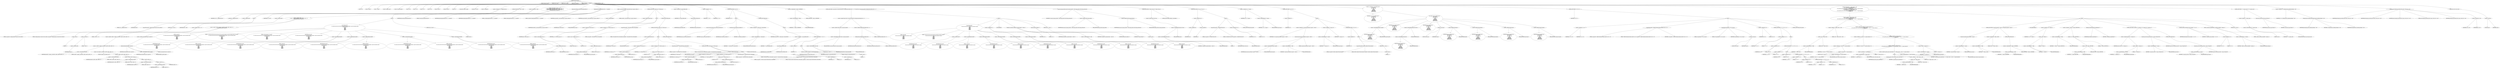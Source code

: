 digraph hostapd_notif_assoc {  
"1000116" [label = "(METHOD,hostapd_notif_assoc)" ]
"1000117" [label = "(PARAM,hostapd_data *hapd)" ]
"1000118" [label = "(PARAM,const u8 *addr)" ]
"1000119" [label = "(PARAM,const u8 *req_ies)" ]
"1000120" [label = "(PARAM,size_t req_ies_len)" ]
"1000121" [label = "(PARAM,int reassoc)" ]
"1000122" [label = "(BLOCK,,)" ]
"1000123" [label = "(LOCAL,v5: u8)" ]
"1000124" [label = "(LOCAL,v6: sta_info *)" ]
"1000125" [label = "(LOCAL,v7: sta_info *)" ]
"1000126" [label = "(LOCAL,v8: unsigned __int16)" ]
"1000127" [label = "(LOCAL,v9: wpa_state_machine *)" ]
"1000128" [label = "(LOCAL,v10: int)" ]
"1000129" [label = "(LOCAL,v11: int)" ]
"1000130" [label = "(LOCAL,v12: u8 *)" ]
"1000131" [label = "(LOCAL,v13: int)" ]
"1000132" [label = "(LOCAL,ie: const u8 *)" ]
"1000133" [label = "(LOCAL,iea: const u8 *)" ]
"1000134" [label = "(LOCAL,p: u8 *)" ]
"1000135" [label = "(LOCAL,elems: ieee802_11_elems)" ]
"1000136" [label = "(LOCAL,buf: u8 [ 1064 ])" ]
"1000137" [label = "(LOCAL,v20: unsigned int)" ]
"1000138" [label = "(<operator>.assignment,v20 = __readgsdword(0x14u))" ]
"1000139" [label = "(IDENTIFIER,v20,v20 = __readgsdword(0x14u))" ]
"1000140" [label = "(__readgsdword,__readgsdword(0x14u))" ]
"1000141" [label = "(LITERAL,0x14u,__readgsdword(0x14u))" ]
"1000142" [label = "(CONTROL_STRUCTURE,if ( !addr ),if ( !addr ))" ]
"1000143" [label = "(<operator>.logicalNot,!addr)" ]
"1000144" [label = "(IDENTIFIER,addr,!addr)" ]
"1000145" [label = "(BLOCK,,)" ]
"1000146" [label = "(wpa_printf,wpa_printf(2, \"hostapd_notif_assoc: Skip event with no address\"))" ]
"1000147" [label = "(LITERAL,2,wpa_printf(2, \"hostapd_notif_assoc: Skip event with no address\"))" ]
"1000148" [label = "(LITERAL,\"hostapd_notif_assoc: Skip event with no address\",wpa_printf(2, \"hostapd_notif_assoc: Skip event with no address\"))" ]
"1000149" [label = "(RETURN,return -1;,return -1;)" ]
"1000150" [label = "(<operator>.minus,-1)" ]
"1000151" [label = "(LITERAL,1,-1)" ]
"1000152" [label = "(<operator>.assignment,v5 = *addr)" ]
"1000153" [label = "(IDENTIFIER,v5,v5 = *addr)" ]
"1000154" [label = "(<operator>.indirection,*addr)" ]
"1000155" [label = "(IDENTIFIER,addr,v5 = *addr)" ]
"1000156" [label = "(CONTROL_STRUCTURE,if ( (*addr & 1) != 0\n    || !(addr[5] | (unsigned __int8)(addr[4] | addr[3] | addr[2] | addr[1] | v5))\n    || !memcmp(addr, hapd->own_addr, 6u) ),if ( (*addr & 1) != 0\n    || !(addr[5] | (unsigned __int8)(addr[4] | addr[3] | addr[2] | addr[1] | v5))\n    || !memcmp(addr, hapd->own_addr, 6u) ))" ]
"1000157" [label = "(<operator>.logicalOr,(*addr & 1) != 0\n    || !(addr[5] | (unsigned __int8)(addr[4] | addr[3] | addr[2] | addr[1] | v5))\n    || !memcmp(addr, hapd->own_addr, 6u))" ]
"1000158" [label = "(<operator>.notEquals,(*addr & 1) != 0)" ]
"1000159" [label = "(<operator>.and,*addr & 1)" ]
"1000160" [label = "(<operator>.indirection,*addr)" ]
"1000161" [label = "(IDENTIFIER,addr,*addr & 1)" ]
"1000162" [label = "(LITERAL,1,*addr & 1)" ]
"1000163" [label = "(LITERAL,0,(*addr & 1) != 0)" ]
"1000164" [label = "(<operator>.logicalOr,!(addr[5] | (unsigned __int8)(addr[4] | addr[3] | addr[2] | addr[1] | v5))\n    || !memcmp(addr, hapd->own_addr, 6u))" ]
"1000165" [label = "(<operator>.logicalNot,!(addr[5] | (unsigned __int8)(addr[4] | addr[3] | addr[2] | addr[1] | v5)))" ]
"1000166" [label = "(<operator>.or,addr[5] | (unsigned __int8)(addr[4] | addr[3] | addr[2] | addr[1] | v5))" ]
"1000167" [label = "(<operator>.indirectIndexAccess,addr[5])" ]
"1000168" [label = "(IDENTIFIER,addr,addr[5] | (unsigned __int8)(addr[4] | addr[3] | addr[2] | addr[1] | v5))" ]
"1000169" [label = "(LITERAL,5,addr[5] | (unsigned __int8)(addr[4] | addr[3] | addr[2] | addr[1] | v5))" ]
"1000170" [label = "(<operator>.cast,(unsigned __int8)(addr[4] | addr[3] | addr[2] | addr[1] | v5))" ]
"1000171" [label = "(UNKNOWN,unsigned __int8,unsigned __int8)" ]
"1000172" [label = "(<operator>.or,addr[4] | addr[3] | addr[2] | addr[1] | v5)" ]
"1000173" [label = "(<operator>.indirectIndexAccess,addr[4])" ]
"1000174" [label = "(IDENTIFIER,addr,addr[4] | addr[3] | addr[2] | addr[1] | v5)" ]
"1000175" [label = "(LITERAL,4,addr[4] | addr[3] | addr[2] | addr[1] | v5)" ]
"1000176" [label = "(<operator>.or,addr[3] | addr[2] | addr[1] | v5)" ]
"1000177" [label = "(<operator>.indirectIndexAccess,addr[3])" ]
"1000178" [label = "(IDENTIFIER,addr,addr[3] | addr[2] | addr[1] | v5)" ]
"1000179" [label = "(LITERAL,3,addr[3] | addr[2] | addr[1] | v5)" ]
"1000180" [label = "(<operator>.or,addr[2] | addr[1] | v5)" ]
"1000181" [label = "(<operator>.indirectIndexAccess,addr[2])" ]
"1000182" [label = "(IDENTIFIER,addr,addr[2] | addr[1] | v5)" ]
"1000183" [label = "(LITERAL,2,addr[2] | addr[1] | v5)" ]
"1000184" [label = "(<operator>.or,addr[1] | v5)" ]
"1000185" [label = "(<operator>.indirectIndexAccess,addr[1])" ]
"1000186" [label = "(IDENTIFIER,addr,addr[1] | v5)" ]
"1000187" [label = "(LITERAL,1,addr[1] | v5)" ]
"1000188" [label = "(IDENTIFIER,v5,addr[1] | v5)" ]
"1000189" [label = "(<operator>.logicalNot,!memcmp(addr, hapd->own_addr, 6u))" ]
"1000190" [label = "(memcmp,memcmp(addr, hapd->own_addr, 6u))" ]
"1000191" [label = "(IDENTIFIER,addr,memcmp(addr, hapd->own_addr, 6u))" ]
"1000192" [label = "(<operator>.indirectFieldAccess,hapd->own_addr)" ]
"1000193" [label = "(IDENTIFIER,hapd,memcmp(addr, hapd->own_addr, 6u))" ]
"1000194" [label = "(FIELD_IDENTIFIER,own_addr,own_addr)" ]
"1000195" [label = "(LITERAL,6u,memcmp(addr, hapd->own_addr, 6u))" ]
"1000196" [label = "(BLOCK,,)" ]
"1000197" [label = "(wpa_printf,wpa_printf(\n      2,\n      \"%s: Invalid SA=%02x:%02x:%02x:%02x:%02x:%02x in received indication - ignore this indication silently\",\n      \"hostapd_notif_assoc\",\n      v5,\n      addr[1],\n      addr[2],\n      addr[3],\n      addr[4],\n      addr[5]))" ]
"1000198" [label = "(LITERAL,2,wpa_printf(\n      2,\n      \"%s: Invalid SA=%02x:%02x:%02x:%02x:%02x:%02x in received indication - ignore this indication silently\",\n      \"hostapd_notif_assoc\",\n      v5,\n      addr[1],\n      addr[2],\n      addr[3],\n      addr[4],\n      addr[5]))" ]
"1000199" [label = "(LITERAL,\"%s: Invalid SA=%02x:%02x:%02x:%02x:%02x:%02x in received indication - ignore this indication silently\",wpa_printf(\n      2,\n      \"%s: Invalid SA=%02x:%02x:%02x:%02x:%02x:%02x in received indication - ignore this indication silently\",\n      \"hostapd_notif_assoc\",\n      v5,\n      addr[1],\n      addr[2],\n      addr[3],\n      addr[4],\n      addr[5]))" ]
"1000200" [label = "(LITERAL,\"hostapd_notif_assoc\",wpa_printf(\n      2,\n      \"%s: Invalid SA=%02x:%02x:%02x:%02x:%02x:%02x in received indication - ignore this indication silently\",\n      \"hostapd_notif_assoc\",\n      v5,\n      addr[1],\n      addr[2],\n      addr[3],\n      addr[4],\n      addr[5]))" ]
"1000201" [label = "(IDENTIFIER,v5,wpa_printf(\n      2,\n      \"%s: Invalid SA=%02x:%02x:%02x:%02x:%02x:%02x in received indication - ignore this indication silently\",\n      \"hostapd_notif_assoc\",\n      v5,\n      addr[1],\n      addr[2],\n      addr[3],\n      addr[4],\n      addr[5]))" ]
"1000202" [label = "(<operator>.indirectIndexAccess,addr[1])" ]
"1000203" [label = "(IDENTIFIER,addr,wpa_printf(\n      2,\n      \"%s: Invalid SA=%02x:%02x:%02x:%02x:%02x:%02x in received indication - ignore this indication silently\",\n      \"hostapd_notif_assoc\",\n      v5,\n      addr[1],\n      addr[2],\n      addr[3],\n      addr[4],\n      addr[5]))" ]
"1000204" [label = "(LITERAL,1,wpa_printf(\n      2,\n      \"%s: Invalid SA=%02x:%02x:%02x:%02x:%02x:%02x in received indication - ignore this indication silently\",\n      \"hostapd_notif_assoc\",\n      v5,\n      addr[1],\n      addr[2],\n      addr[3],\n      addr[4],\n      addr[5]))" ]
"1000205" [label = "(<operator>.indirectIndexAccess,addr[2])" ]
"1000206" [label = "(IDENTIFIER,addr,wpa_printf(\n      2,\n      \"%s: Invalid SA=%02x:%02x:%02x:%02x:%02x:%02x in received indication - ignore this indication silently\",\n      \"hostapd_notif_assoc\",\n      v5,\n      addr[1],\n      addr[2],\n      addr[3],\n      addr[4],\n      addr[5]))" ]
"1000207" [label = "(LITERAL,2,wpa_printf(\n      2,\n      \"%s: Invalid SA=%02x:%02x:%02x:%02x:%02x:%02x in received indication - ignore this indication silently\",\n      \"hostapd_notif_assoc\",\n      v5,\n      addr[1],\n      addr[2],\n      addr[3],\n      addr[4],\n      addr[5]))" ]
"1000208" [label = "(<operator>.indirectIndexAccess,addr[3])" ]
"1000209" [label = "(IDENTIFIER,addr,wpa_printf(\n      2,\n      \"%s: Invalid SA=%02x:%02x:%02x:%02x:%02x:%02x in received indication - ignore this indication silently\",\n      \"hostapd_notif_assoc\",\n      v5,\n      addr[1],\n      addr[2],\n      addr[3],\n      addr[4],\n      addr[5]))" ]
"1000210" [label = "(LITERAL,3,wpa_printf(\n      2,\n      \"%s: Invalid SA=%02x:%02x:%02x:%02x:%02x:%02x in received indication - ignore this indication silently\",\n      \"hostapd_notif_assoc\",\n      v5,\n      addr[1],\n      addr[2],\n      addr[3],\n      addr[4],\n      addr[5]))" ]
"1000211" [label = "(<operator>.indirectIndexAccess,addr[4])" ]
"1000212" [label = "(IDENTIFIER,addr,wpa_printf(\n      2,\n      \"%s: Invalid SA=%02x:%02x:%02x:%02x:%02x:%02x in received indication - ignore this indication silently\",\n      \"hostapd_notif_assoc\",\n      v5,\n      addr[1],\n      addr[2],\n      addr[3],\n      addr[4],\n      addr[5]))" ]
"1000213" [label = "(LITERAL,4,wpa_printf(\n      2,\n      \"%s: Invalid SA=%02x:%02x:%02x:%02x:%02x:%02x in received indication - ignore this indication silently\",\n      \"hostapd_notif_assoc\",\n      v5,\n      addr[1],\n      addr[2],\n      addr[3],\n      addr[4],\n      addr[5]))" ]
"1000214" [label = "(<operator>.indirectIndexAccess,addr[5])" ]
"1000215" [label = "(IDENTIFIER,addr,wpa_printf(\n      2,\n      \"%s: Invalid SA=%02x:%02x:%02x:%02x:%02x:%02x in received indication - ignore this indication silently\",\n      \"hostapd_notif_assoc\",\n      v5,\n      addr[1],\n      addr[2],\n      addr[3],\n      addr[4],\n      addr[5]))" ]
"1000216" [label = "(LITERAL,5,wpa_printf(\n      2,\n      \"%s: Invalid SA=%02x:%02x:%02x:%02x:%02x:%02x in received indication - ignore this indication silently\",\n      \"hostapd_notif_assoc\",\n      v5,\n      addr[1],\n      addr[2],\n      addr[3],\n      addr[4],\n      addr[5]))" ]
"1000217" [label = "(RETURN,return 0;,return 0;)" ]
"1000218" [label = "(LITERAL,0,return 0;)" ]
"1000219" [label = "(random_add_randomness,random_add_randomness(addr, 6u))" ]
"1000220" [label = "(IDENTIFIER,addr,random_add_randomness(addr, 6u))" ]
"1000221" [label = "(LITERAL,6u,random_add_randomness(addr, 6u))" ]
"1000222" [label = "(hostapd_logger,hostapd_logger(hapd, addr, 1u, 2, \"associated\"))" ]
"1000223" [label = "(IDENTIFIER,hapd,hostapd_logger(hapd, addr, 1u, 2, \"associated\"))" ]
"1000224" [label = "(IDENTIFIER,addr,hostapd_logger(hapd, addr, 1u, 2, \"associated\"))" ]
"1000225" [label = "(LITERAL,1u,hostapd_logger(hapd, addr, 1u, 2, \"associated\"))" ]
"1000226" [label = "(LITERAL,2,hostapd_logger(hapd, addr, 1u, 2, \"associated\"))" ]
"1000227" [label = "(LITERAL,\"associated\",hostapd_logger(hapd, addr, 1u, 2, \"associated\"))" ]
"1000228" [label = "(ieee802_11_parse_elems,ieee802_11_parse_elems(req_ies, req_ies_len, &elems, 0))" ]
"1000229" [label = "(IDENTIFIER,req_ies,ieee802_11_parse_elems(req_ies, req_ies_len, &elems, 0))" ]
"1000230" [label = "(IDENTIFIER,req_ies_len,ieee802_11_parse_elems(req_ies, req_ies_len, &elems, 0))" ]
"1000231" [label = "(<operator>.addressOf,&elems)" ]
"1000232" [label = "(IDENTIFIER,elems,ieee802_11_parse_elems(req_ies, req_ies_len, &elems, 0))" ]
"1000233" [label = "(LITERAL,0,ieee802_11_parse_elems(req_ies, req_ies_len, &elems, 0))" ]
"1000234" [label = "(CONTROL_STRUCTURE,if ( elems.wps_ie ),if ( elems.wps_ie ))" ]
"1000235" [label = "(<operator>.fieldAccess,elems.wps_ie)" ]
"1000236" [label = "(IDENTIFIER,elems,if ( elems.wps_ie ))" ]
"1000237" [label = "(FIELD_IDENTIFIER,wps_ie,wps_ie)" ]
"1000238" [label = "(BLOCK,,)" ]
"1000239" [label = "(<operator>.assignment,iea = elems.wps_ie - 2)" ]
"1000240" [label = "(IDENTIFIER,iea,iea = elems.wps_ie - 2)" ]
"1000241" [label = "(<operator>.subtraction,elems.wps_ie - 2)" ]
"1000242" [label = "(<operator>.fieldAccess,elems.wps_ie)" ]
"1000243" [label = "(IDENTIFIER,elems,elems.wps_ie - 2)" ]
"1000244" [label = "(FIELD_IDENTIFIER,wps_ie,wps_ie)" ]
"1000245" [label = "(LITERAL,2,elems.wps_ie - 2)" ]
"1000246" [label = "(<operator>.assignment,p = (u8 *)(elems.wps_ie_len + 2))" ]
"1000247" [label = "(IDENTIFIER,p,p = (u8 *)(elems.wps_ie_len + 2))" ]
"1000248" [label = "(<operator>.cast,(u8 *)(elems.wps_ie_len + 2))" ]
"1000249" [label = "(UNKNOWN,u8 *,u8 *)" ]
"1000250" [label = "(<operator>.addition,elems.wps_ie_len + 2)" ]
"1000251" [label = "(<operator>.fieldAccess,elems.wps_ie_len)" ]
"1000252" [label = "(IDENTIFIER,elems,elems.wps_ie_len + 2)" ]
"1000253" [label = "(FIELD_IDENTIFIER,wps_ie_len,wps_ie_len)" ]
"1000254" [label = "(LITERAL,2,elems.wps_ie_len + 2)" ]
"1000255" [label = "(wpa_printf,wpa_printf(2, \"STA included WPS IE in (Re)AssocReq\"))" ]
"1000256" [label = "(LITERAL,2,wpa_printf(2, \"STA included WPS IE in (Re)AssocReq\"))" ]
"1000257" [label = "(LITERAL,\"STA included WPS IE in (Re)AssocReq\",wpa_printf(2, \"STA included WPS IE in (Re)AssocReq\"))" ]
"1000258" [label = "(CONTROL_STRUCTURE,else,else)" ]
"1000259" [label = "(CONTROL_STRUCTURE,if ( elems.rsn_ie ),if ( elems.rsn_ie ))" ]
"1000260" [label = "(<operator>.fieldAccess,elems.rsn_ie)" ]
"1000261" [label = "(IDENTIFIER,elems,if ( elems.rsn_ie ))" ]
"1000262" [label = "(FIELD_IDENTIFIER,rsn_ie,rsn_ie)" ]
"1000263" [label = "(BLOCK,,)" ]
"1000264" [label = "(<operator>.assignment,iea = elems.rsn_ie - 2)" ]
"1000265" [label = "(IDENTIFIER,iea,iea = elems.rsn_ie - 2)" ]
"1000266" [label = "(<operator>.subtraction,elems.rsn_ie - 2)" ]
"1000267" [label = "(<operator>.fieldAccess,elems.rsn_ie)" ]
"1000268" [label = "(IDENTIFIER,elems,elems.rsn_ie - 2)" ]
"1000269" [label = "(FIELD_IDENTIFIER,rsn_ie,rsn_ie)" ]
"1000270" [label = "(LITERAL,2,elems.rsn_ie - 2)" ]
"1000271" [label = "(<operator>.assignment,p = (u8 *)(elems.rsn_ie_len + 2))" ]
"1000272" [label = "(IDENTIFIER,p,p = (u8 *)(elems.rsn_ie_len + 2))" ]
"1000273" [label = "(<operator>.cast,(u8 *)(elems.rsn_ie_len + 2))" ]
"1000274" [label = "(UNKNOWN,u8 *,u8 *)" ]
"1000275" [label = "(<operator>.addition,elems.rsn_ie_len + 2)" ]
"1000276" [label = "(<operator>.fieldAccess,elems.rsn_ie_len)" ]
"1000277" [label = "(IDENTIFIER,elems,elems.rsn_ie_len + 2)" ]
"1000278" [label = "(FIELD_IDENTIFIER,rsn_ie_len,rsn_ie_len)" ]
"1000279" [label = "(LITERAL,2,elems.rsn_ie_len + 2)" ]
"1000280" [label = "(wpa_printf,wpa_printf(2, \"STA included RSN IE in (Re)AssocReq\"))" ]
"1000281" [label = "(LITERAL,2,wpa_printf(2, \"STA included RSN IE in (Re)AssocReq\"))" ]
"1000282" [label = "(LITERAL,\"STA included RSN IE in (Re)AssocReq\",wpa_printf(2, \"STA included RSN IE in (Re)AssocReq\"))" ]
"1000283" [label = "(CONTROL_STRUCTURE,else,else)" ]
"1000284" [label = "(CONTROL_STRUCTURE,if ( elems.wpa_ie ),if ( elems.wpa_ie ))" ]
"1000285" [label = "(<operator>.fieldAccess,elems.wpa_ie)" ]
"1000286" [label = "(IDENTIFIER,elems,if ( elems.wpa_ie ))" ]
"1000287" [label = "(FIELD_IDENTIFIER,wpa_ie,wpa_ie)" ]
"1000288" [label = "(BLOCK,,)" ]
"1000289" [label = "(<operator>.assignment,iea = elems.wpa_ie - 2)" ]
"1000290" [label = "(IDENTIFIER,iea,iea = elems.wpa_ie - 2)" ]
"1000291" [label = "(<operator>.subtraction,elems.wpa_ie - 2)" ]
"1000292" [label = "(<operator>.fieldAccess,elems.wpa_ie)" ]
"1000293" [label = "(IDENTIFIER,elems,elems.wpa_ie - 2)" ]
"1000294" [label = "(FIELD_IDENTIFIER,wpa_ie,wpa_ie)" ]
"1000295" [label = "(LITERAL,2,elems.wpa_ie - 2)" ]
"1000296" [label = "(<operator>.assignment,p = (u8 *)(elems.wpa_ie_len + 2))" ]
"1000297" [label = "(IDENTIFIER,p,p = (u8 *)(elems.wpa_ie_len + 2))" ]
"1000298" [label = "(<operator>.cast,(u8 *)(elems.wpa_ie_len + 2))" ]
"1000299" [label = "(UNKNOWN,u8 *,u8 *)" ]
"1000300" [label = "(<operator>.addition,elems.wpa_ie_len + 2)" ]
"1000301" [label = "(<operator>.fieldAccess,elems.wpa_ie_len)" ]
"1000302" [label = "(IDENTIFIER,elems,elems.wpa_ie_len + 2)" ]
"1000303" [label = "(FIELD_IDENTIFIER,wpa_ie_len,wpa_ie_len)" ]
"1000304" [label = "(LITERAL,2,elems.wpa_ie_len + 2)" ]
"1000305" [label = "(wpa_printf,wpa_printf(2, \"STA included WPA IE in (Re)AssocReq\"))" ]
"1000306" [label = "(LITERAL,2,wpa_printf(2, \"STA included WPA IE in (Re)AssocReq\"))" ]
"1000307" [label = "(LITERAL,\"STA included WPA IE in (Re)AssocReq\",wpa_printf(2, \"STA included WPA IE in (Re)AssocReq\"))" ]
"1000308" [label = "(CONTROL_STRUCTURE,else,else)" ]
"1000309" [label = "(BLOCK,,)" ]
"1000310" [label = "(wpa_printf,wpa_printf(2, \"STA did not include WPS/RSN/WPA IE in (Re)AssocReq\"))" ]
"1000311" [label = "(LITERAL,2,wpa_printf(2, \"STA did not include WPS/RSN/WPA IE in (Re)AssocReq\"))" ]
"1000312" [label = "(LITERAL,\"STA did not include WPS/RSN/WPA IE in (Re)AssocReq\",wpa_printf(2, \"STA did not include WPS/RSN/WPA IE in (Re)AssocReq\"))" ]
"1000313" [label = "(<operator>.assignment,p = 0)" ]
"1000314" [label = "(IDENTIFIER,p,p = 0)" ]
"1000315" [label = "(LITERAL,0,p = 0)" ]
"1000316" [label = "(<operator>.assignment,iea = 0)" ]
"1000317" [label = "(IDENTIFIER,iea,iea = 0)" ]
"1000318" [label = "(LITERAL,0,iea = 0)" ]
"1000319" [label = "(<operator>.assignment,v6 = ap_get_sta(hapd, addr))" ]
"1000320" [label = "(IDENTIFIER,v6,v6 = ap_get_sta(hapd, addr))" ]
"1000321" [label = "(ap_get_sta,ap_get_sta(hapd, addr))" ]
"1000322" [label = "(IDENTIFIER,hapd,ap_get_sta(hapd, addr))" ]
"1000323" [label = "(IDENTIFIER,addr,ap_get_sta(hapd, addr))" ]
"1000324" [label = "(<operator>.assignment,v7 = v6)" ]
"1000325" [label = "(IDENTIFIER,v7,v7 = v6)" ]
"1000326" [label = "(IDENTIFIER,v6,v7 = v6)" ]
"1000327" [label = "(CONTROL_STRUCTURE,if ( v6 ),if ( v6 ))" ]
"1000328" [label = "(IDENTIFIER,v6,if ( v6 ))" ]
"1000329" [label = "(BLOCK,,)" ]
"1000330" [label = "(ap_sta_no_session_timeout,ap_sta_no_session_timeout(hapd, v6))" ]
"1000331" [label = "(IDENTIFIER,hapd,ap_sta_no_session_timeout(hapd, v6))" ]
"1000332" [label = "(IDENTIFIER,v6,ap_sta_no_session_timeout(hapd, v6))" ]
"1000333" [label = "(accounting_sta_stop,accounting_sta_stop(hapd, v7))" ]
"1000334" [label = "(IDENTIFIER,hapd,accounting_sta_stop(hapd, v7))" ]
"1000335" [label = "(IDENTIFIER,v7,accounting_sta_stop(hapd, v7))" ]
"1000336" [label = "(<operator>.assignment,v7->timeout_next = STA_NULLFUNC)" ]
"1000337" [label = "(<operator>.indirectFieldAccess,v7->timeout_next)" ]
"1000338" [label = "(IDENTIFIER,v7,v7->timeout_next = STA_NULLFUNC)" ]
"1000339" [label = "(FIELD_IDENTIFIER,timeout_next,timeout_next)" ]
"1000340" [label = "(IDENTIFIER,STA_NULLFUNC,v7->timeout_next = STA_NULLFUNC)" ]
"1000341" [label = "(CONTROL_STRUCTURE,else,else)" ]
"1000342" [label = "(BLOCK,,)" ]
"1000343" [label = "(<operator>.assignment,v7 = ap_sta_add(hapd, addr))" ]
"1000344" [label = "(IDENTIFIER,v7,v7 = ap_sta_add(hapd, addr))" ]
"1000345" [label = "(ap_sta_add,ap_sta_add(hapd, addr))" ]
"1000346" [label = "(IDENTIFIER,hapd,ap_sta_add(hapd, addr))" ]
"1000347" [label = "(IDENTIFIER,addr,ap_sta_add(hapd, addr))" ]
"1000348" [label = "(CONTROL_STRUCTURE,if ( !v7 ),if ( !v7 ))" ]
"1000349" [label = "(<operator>.logicalNot,!v7)" ]
"1000350" [label = "(IDENTIFIER,v7,!v7)" ]
"1000351" [label = "(BLOCK,,)" ]
"1000352" [label = "(hostapd_drv_sta_disassoc,hostapd_drv_sta_disassoc(hapd, addr, 5))" ]
"1000353" [label = "(IDENTIFIER,hapd,hostapd_drv_sta_disassoc(hapd, addr, 5))" ]
"1000354" [label = "(IDENTIFIER,addr,hostapd_drv_sta_disassoc(hapd, addr, 5))" ]
"1000355" [label = "(LITERAL,5,hostapd_drv_sta_disassoc(hapd, addr, 5))" ]
"1000356" [label = "(RETURN,return -1;,return -1;)" ]
"1000357" [label = "(<operator>.minus,-1)" ]
"1000358" [label = "(LITERAL,1,-1)" ]
"1000359" [label = "(<operators>.assignmentAnd,v7->flags &= 0xFFFECFFF)" ]
"1000360" [label = "(<operator>.indirectFieldAccess,v7->flags)" ]
"1000361" [label = "(IDENTIFIER,v7,v7->flags &= 0xFFFECFFF)" ]
"1000362" [label = "(FIELD_IDENTIFIER,flags,flags)" ]
"1000363" [label = "(LITERAL,0xFFFECFFF,v7->flags &= 0xFFFECFFF)" ]
"1000364" [label = "(CONTROL_STRUCTURE,if ( !hapd->iface->drv_max_acl_mac_addrs && hostapd_check_acl(hapd, addr, 0) != 1 ),if ( !hapd->iface->drv_max_acl_mac_addrs && hostapd_check_acl(hapd, addr, 0) != 1 ))" ]
"1000365" [label = "(<operator>.logicalAnd,!hapd->iface->drv_max_acl_mac_addrs && hostapd_check_acl(hapd, addr, 0) != 1)" ]
"1000366" [label = "(<operator>.logicalNot,!hapd->iface->drv_max_acl_mac_addrs)" ]
"1000367" [label = "(<operator>.indirectFieldAccess,hapd->iface->drv_max_acl_mac_addrs)" ]
"1000368" [label = "(<operator>.indirectFieldAccess,hapd->iface)" ]
"1000369" [label = "(IDENTIFIER,hapd,!hapd->iface->drv_max_acl_mac_addrs)" ]
"1000370" [label = "(FIELD_IDENTIFIER,iface,iface)" ]
"1000371" [label = "(FIELD_IDENTIFIER,drv_max_acl_mac_addrs,drv_max_acl_mac_addrs)" ]
"1000372" [label = "(<operator>.notEquals,hostapd_check_acl(hapd, addr, 0) != 1)" ]
"1000373" [label = "(hostapd_check_acl,hostapd_check_acl(hapd, addr, 0))" ]
"1000374" [label = "(IDENTIFIER,hapd,hostapd_check_acl(hapd, addr, 0))" ]
"1000375" [label = "(IDENTIFIER,addr,hostapd_check_acl(hapd, addr, 0))" ]
"1000376" [label = "(LITERAL,0,hostapd_check_acl(hapd, addr, 0))" ]
"1000377" [label = "(LITERAL,1,hostapd_check_acl(hapd, addr, 0) != 1)" ]
"1000378" [label = "(BLOCK,,)" ]
"1000379" [label = "(wpa_printf,wpa_printf(\n      3,\n      \"STA %02x:%02x:%02x:%02x:%02x:%02x not allowed to connect\",\n      *addr,\n      addr[1],\n      addr[2],\n      addr[3],\n      addr[4],\n      addr[5]))" ]
"1000380" [label = "(LITERAL,3,wpa_printf(\n      3,\n      \"STA %02x:%02x:%02x:%02x:%02x:%02x not allowed to connect\",\n      *addr,\n      addr[1],\n      addr[2],\n      addr[3],\n      addr[4],\n      addr[5]))" ]
"1000381" [label = "(LITERAL,\"STA %02x:%02x:%02x:%02x:%02x:%02x not allowed to connect\",wpa_printf(\n      3,\n      \"STA %02x:%02x:%02x:%02x:%02x:%02x not allowed to connect\",\n      *addr,\n      addr[1],\n      addr[2],\n      addr[3],\n      addr[4],\n      addr[5]))" ]
"1000382" [label = "(<operator>.indirection,*addr)" ]
"1000383" [label = "(IDENTIFIER,addr,wpa_printf(\n      3,\n      \"STA %02x:%02x:%02x:%02x:%02x:%02x not allowed to connect\",\n      *addr,\n      addr[1],\n      addr[2],\n      addr[3],\n      addr[4],\n      addr[5]))" ]
"1000384" [label = "(<operator>.indirectIndexAccess,addr[1])" ]
"1000385" [label = "(IDENTIFIER,addr,wpa_printf(\n      3,\n      \"STA %02x:%02x:%02x:%02x:%02x:%02x not allowed to connect\",\n      *addr,\n      addr[1],\n      addr[2],\n      addr[3],\n      addr[4],\n      addr[5]))" ]
"1000386" [label = "(LITERAL,1,wpa_printf(\n      3,\n      \"STA %02x:%02x:%02x:%02x:%02x:%02x not allowed to connect\",\n      *addr,\n      addr[1],\n      addr[2],\n      addr[3],\n      addr[4],\n      addr[5]))" ]
"1000387" [label = "(<operator>.indirectIndexAccess,addr[2])" ]
"1000388" [label = "(IDENTIFIER,addr,wpa_printf(\n      3,\n      \"STA %02x:%02x:%02x:%02x:%02x:%02x not allowed to connect\",\n      *addr,\n      addr[1],\n      addr[2],\n      addr[3],\n      addr[4],\n      addr[5]))" ]
"1000389" [label = "(LITERAL,2,wpa_printf(\n      3,\n      \"STA %02x:%02x:%02x:%02x:%02x:%02x not allowed to connect\",\n      *addr,\n      addr[1],\n      addr[2],\n      addr[3],\n      addr[4],\n      addr[5]))" ]
"1000390" [label = "(<operator>.indirectIndexAccess,addr[3])" ]
"1000391" [label = "(IDENTIFIER,addr,wpa_printf(\n      3,\n      \"STA %02x:%02x:%02x:%02x:%02x:%02x not allowed to connect\",\n      *addr,\n      addr[1],\n      addr[2],\n      addr[3],\n      addr[4],\n      addr[5]))" ]
"1000392" [label = "(LITERAL,3,wpa_printf(\n      3,\n      \"STA %02x:%02x:%02x:%02x:%02x:%02x not allowed to connect\",\n      *addr,\n      addr[1],\n      addr[2],\n      addr[3],\n      addr[4],\n      addr[5]))" ]
"1000393" [label = "(<operator>.indirectIndexAccess,addr[4])" ]
"1000394" [label = "(IDENTIFIER,addr,wpa_printf(\n      3,\n      \"STA %02x:%02x:%02x:%02x:%02x:%02x not allowed to connect\",\n      *addr,\n      addr[1],\n      addr[2],\n      addr[3],\n      addr[4],\n      addr[5]))" ]
"1000395" [label = "(LITERAL,4,wpa_printf(\n      3,\n      \"STA %02x:%02x:%02x:%02x:%02x:%02x not allowed to connect\",\n      *addr,\n      addr[1],\n      addr[2],\n      addr[3],\n      addr[4],\n      addr[5]))" ]
"1000396" [label = "(<operator>.indirectIndexAccess,addr[5])" ]
"1000397" [label = "(IDENTIFIER,addr,wpa_printf(\n      3,\n      \"STA %02x:%02x:%02x:%02x:%02x:%02x not allowed to connect\",\n      *addr,\n      addr[1],\n      addr[2],\n      addr[3],\n      addr[4],\n      addr[5]))" ]
"1000398" [label = "(LITERAL,5,wpa_printf(\n      3,\n      \"STA %02x:%02x:%02x:%02x:%02x:%02x not allowed to connect\",\n      *addr,\n      addr[1],\n      addr[2],\n      addr[3],\n      addr[4],\n      addr[5]))" ]
"1000399" [label = "(<operator>.assignment,v8 = 1)" ]
"1000400" [label = "(IDENTIFIER,v8,v8 = 1)" ]
"1000401" [label = "(LITERAL,1,v8 = 1)" ]
"1000402" [label = "(JUMP_TARGET,fail)" ]
"1000403" [label = "(hostapd_drv_sta_disassoc,hostapd_drv_sta_disassoc(hapd, v7->addr, v8))" ]
"1000404" [label = "(IDENTIFIER,hapd,hostapd_drv_sta_disassoc(hapd, v7->addr, v8))" ]
"1000405" [label = "(<operator>.indirectFieldAccess,v7->addr)" ]
"1000406" [label = "(IDENTIFIER,v7,hostapd_drv_sta_disassoc(hapd, v7->addr, v8))" ]
"1000407" [label = "(FIELD_IDENTIFIER,addr,addr)" ]
"1000408" [label = "(IDENTIFIER,v8,hostapd_drv_sta_disassoc(hapd, v7->addr, v8))" ]
"1000409" [label = "(ap_free_sta,ap_free_sta(hapd, v7))" ]
"1000410" [label = "(IDENTIFIER,hapd,ap_free_sta(hapd, v7))" ]
"1000411" [label = "(IDENTIFIER,v7,ap_free_sta(hapd, v7))" ]
"1000412" [label = "(RETURN,return -1;,return -1;)" ]
"1000413" [label = "(<operator>.minus,-1)" ]
"1000414" [label = "(LITERAL,1,-1)" ]
"1000415" [label = "(ap_copy_sta_supp_op_classes,ap_copy_sta_supp_op_classes(v7, elems.supp_op_classes, elems.supp_op_classes_len))" ]
"1000416" [label = "(IDENTIFIER,v7,ap_copy_sta_supp_op_classes(v7, elems.supp_op_classes, elems.supp_op_classes_len))" ]
"1000417" [label = "(<operator>.fieldAccess,elems.supp_op_classes)" ]
"1000418" [label = "(IDENTIFIER,elems,ap_copy_sta_supp_op_classes(v7, elems.supp_op_classes, elems.supp_op_classes_len))" ]
"1000419" [label = "(FIELD_IDENTIFIER,supp_op_classes,supp_op_classes)" ]
"1000420" [label = "(<operator>.fieldAccess,elems.supp_op_classes_len)" ]
"1000421" [label = "(IDENTIFIER,elems,ap_copy_sta_supp_op_classes(v7, elems.supp_op_classes, elems.supp_op_classes_len))" ]
"1000422" [label = "(FIELD_IDENTIFIER,supp_op_classes_len,supp_op_classes_len)" ]
"1000423" [label = "(CONTROL_STRUCTURE,if ( !hapd->conf->wpa ),if ( !hapd->conf->wpa ))" ]
"1000424" [label = "(<operator>.logicalNot,!hapd->conf->wpa)" ]
"1000425" [label = "(<operator>.indirectFieldAccess,hapd->conf->wpa)" ]
"1000426" [label = "(<operator>.indirectFieldAccess,hapd->conf)" ]
"1000427" [label = "(IDENTIFIER,hapd,!hapd->conf->wpa)" ]
"1000428" [label = "(FIELD_IDENTIFIER,conf,conf)" ]
"1000429" [label = "(FIELD_IDENTIFIER,wpa,wpa)" ]
"1000430" [label = "(CONTROL_STRUCTURE,goto LABEL_47;,goto LABEL_47;)" ]
"1000431" [label = "(CONTROL_STRUCTURE,if ( !iea || !p ),if ( !iea || !p ))" ]
"1000432" [label = "(<operator>.logicalOr,!iea || !p)" ]
"1000433" [label = "(<operator>.logicalNot,!iea)" ]
"1000434" [label = "(IDENTIFIER,iea,!iea)" ]
"1000435" [label = "(<operator>.logicalNot,!p)" ]
"1000436" [label = "(IDENTIFIER,p,!p)" ]
"1000437" [label = "(BLOCK,,)" ]
"1000438" [label = "(wpa_printf,wpa_printf(2, \"No WPA/RSN IE from STA\"))" ]
"1000439" [label = "(LITERAL,2,wpa_printf(2, \"No WPA/RSN IE from STA\"))" ]
"1000440" [label = "(LITERAL,\"No WPA/RSN IE from STA\",wpa_printf(2, \"No WPA/RSN IE from STA\"))" ]
"1000441" [label = "(<operator>.assignment,v8 = 13)" ]
"1000442" [label = "(IDENTIFIER,v8,v8 = 13)" ]
"1000443" [label = "(LITERAL,13,v8 = 13)" ]
"1000444" [label = "(CONTROL_STRUCTURE,goto fail;,goto fail;)" ]
"1000445" [label = "(<operator>.assignment,v9 = v7->wpa_sm)" ]
"1000446" [label = "(IDENTIFIER,v9,v9 = v7->wpa_sm)" ]
"1000447" [label = "(<operator>.indirectFieldAccess,v7->wpa_sm)" ]
"1000448" [label = "(IDENTIFIER,v7,v9 = v7->wpa_sm)" ]
"1000449" [label = "(FIELD_IDENTIFIER,wpa_sm,wpa_sm)" ]
"1000450" [label = "(CONTROL_STRUCTURE,if ( !v9 ),if ( !v9 ))" ]
"1000451" [label = "(<operator>.logicalNot,!v9)" ]
"1000452" [label = "(IDENTIFIER,v9,!v9)" ]
"1000453" [label = "(BLOCK,,)" ]
"1000454" [label = "(<operator>.assignment,v9 = wpa_auth_sta_init(hapd->wpa_auth, v7->addr, 0))" ]
"1000455" [label = "(IDENTIFIER,v9,v9 = wpa_auth_sta_init(hapd->wpa_auth, v7->addr, 0))" ]
"1000456" [label = "(wpa_auth_sta_init,wpa_auth_sta_init(hapd->wpa_auth, v7->addr, 0))" ]
"1000457" [label = "(<operator>.indirectFieldAccess,hapd->wpa_auth)" ]
"1000458" [label = "(IDENTIFIER,hapd,wpa_auth_sta_init(hapd->wpa_auth, v7->addr, 0))" ]
"1000459" [label = "(FIELD_IDENTIFIER,wpa_auth,wpa_auth)" ]
"1000460" [label = "(<operator>.indirectFieldAccess,v7->addr)" ]
"1000461" [label = "(IDENTIFIER,v7,wpa_auth_sta_init(hapd->wpa_auth, v7->addr, 0))" ]
"1000462" [label = "(FIELD_IDENTIFIER,addr,addr)" ]
"1000463" [label = "(LITERAL,0,wpa_auth_sta_init(hapd->wpa_auth, v7->addr, 0))" ]
"1000464" [label = "(<operator>.assignment,v7->wpa_sm = v9)" ]
"1000465" [label = "(<operator>.indirectFieldAccess,v7->wpa_sm)" ]
"1000466" [label = "(IDENTIFIER,v7,v7->wpa_sm = v9)" ]
"1000467" [label = "(FIELD_IDENTIFIER,wpa_sm,wpa_sm)" ]
"1000468" [label = "(IDENTIFIER,v9,v7->wpa_sm = v9)" ]
"1000469" [label = "(CONTROL_STRUCTURE,if ( !v9 ),if ( !v9 ))" ]
"1000470" [label = "(<operator>.logicalNot,!v9)" ]
"1000471" [label = "(IDENTIFIER,v9,!v9)" ]
"1000472" [label = "(BLOCK,,)" ]
"1000473" [label = "(wpa_printf,wpa_printf(5, \"Failed to initialize WPA state machine\"))" ]
"1000474" [label = "(LITERAL,5,wpa_printf(5, \"Failed to initialize WPA state machine\"))" ]
"1000475" [label = "(LITERAL,\"Failed to initialize WPA state machine\",wpa_printf(5, \"Failed to initialize WPA state machine\"))" ]
"1000476" [label = "(RETURN,return -1;,return -1;)" ]
"1000477" [label = "(<operator>.minus,-1)" ]
"1000478" [label = "(LITERAL,1,-1)" ]
"1000479" [label = "(<operator>.assignment,v10 = wpa_validate_wpa_ie(\n          hapd->wpa_auth,\n          v9,\n          hapd->iface->freq,\n          iea,\n          (size_t)p,\n          elems.mdie,\n          elems.mdie_len,\n          elems.owe_dh,\n          elems.owe_dh_len))" ]
"1000480" [label = "(IDENTIFIER,v10,v10 = wpa_validate_wpa_ie(\n          hapd->wpa_auth,\n          v9,\n          hapd->iface->freq,\n          iea,\n          (size_t)p,\n          elems.mdie,\n          elems.mdie_len,\n          elems.owe_dh,\n          elems.owe_dh_len))" ]
"1000481" [label = "(wpa_validate_wpa_ie,wpa_validate_wpa_ie(\n          hapd->wpa_auth,\n          v9,\n          hapd->iface->freq,\n          iea,\n          (size_t)p,\n          elems.mdie,\n          elems.mdie_len,\n          elems.owe_dh,\n          elems.owe_dh_len))" ]
"1000482" [label = "(<operator>.indirectFieldAccess,hapd->wpa_auth)" ]
"1000483" [label = "(IDENTIFIER,hapd,wpa_validate_wpa_ie(\n          hapd->wpa_auth,\n          v9,\n          hapd->iface->freq,\n          iea,\n          (size_t)p,\n          elems.mdie,\n          elems.mdie_len,\n          elems.owe_dh,\n          elems.owe_dh_len))" ]
"1000484" [label = "(FIELD_IDENTIFIER,wpa_auth,wpa_auth)" ]
"1000485" [label = "(IDENTIFIER,v9,wpa_validate_wpa_ie(\n          hapd->wpa_auth,\n          v9,\n          hapd->iface->freq,\n          iea,\n          (size_t)p,\n          elems.mdie,\n          elems.mdie_len,\n          elems.owe_dh,\n          elems.owe_dh_len))" ]
"1000486" [label = "(<operator>.indirectFieldAccess,hapd->iface->freq)" ]
"1000487" [label = "(<operator>.indirectFieldAccess,hapd->iface)" ]
"1000488" [label = "(IDENTIFIER,hapd,wpa_validate_wpa_ie(\n          hapd->wpa_auth,\n          v9,\n          hapd->iface->freq,\n          iea,\n          (size_t)p,\n          elems.mdie,\n          elems.mdie_len,\n          elems.owe_dh,\n          elems.owe_dh_len))" ]
"1000489" [label = "(FIELD_IDENTIFIER,iface,iface)" ]
"1000490" [label = "(FIELD_IDENTIFIER,freq,freq)" ]
"1000491" [label = "(IDENTIFIER,iea,wpa_validate_wpa_ie(\n          hapd->wpa_auth,\n          v9,\n          hapd->iface->freq,\n          iea,\n          (size_t)p,\n          elems.mdie,\n          elems.mdie_len,\n          elems.owe_dh,\n          elems.owe_dh_len))" ]
"1000492" [label = "(<operator>.cast,(size_t)p)" ]
"1000493" [label = "(UNKNOWN,size_t,size_t)" ]
"1000494" [label = "(IDENTIFIER,p,(size_t)p)" ]
"1000495" [label = "(<operator>.fieldAccess,elems.mdie)" ]
"1000496" [label = "(IDENTIFIER,elems,wpa_validate_wpa_ie(\n          hapd->wpa_auth,\n          v9,\n          hapd->iface->freq,\n          iea,\n          (size_t)p,\n          elems.mdie,\n          elems.mdie_len,\n          elems.owe_dh,\n          elems.owe_dh_len))" ]
"1000497" [label = "(FIELD_IDENTIFIER,mdie,mdie)" ]
"1000498" [label = "(<operator>.fieldAccess,elems.mdie_len)" ]
"1000499" [label = "(IDENTIFIER,elems,wpa_validate_wpa_ie(\n          hapd->wpa_auth,\n          v9,\n          hapd->iface->freq,\n          iea,\n          (size_t)p,\n          elems.mdie,\n          elems.mdie_len,\n          elems.owe_dh,\n          elems.owe_dh_len))" ]
"1000500" [label = "(FIELD_IDENTIFIER,mdie_len,mdie_len)" ]
"1000501" [label = "(<operator>.fieldAccess,elems.owe_dh)" ]
"1000502" [label = "(IDENTIFIER,elems,wpa_validate_wpa_ie(\n          hapd->wpa_auth,\n          v9,\n          hapd->iface->freq,\n          iea,\n          (size_t)p,\n          elems.mdie,\n          elems.mdie_len,\n          elems.owe_dh,\n          elems.owe_dh_len))" ]
"1000503" [label = "(FIELD_IDENTIFIER,owe_dh,owe_dh)" ]
"1000504" [label = "(<operator>.fieldAccess,elems.owe_dh_len)" ]
"1000505" [label = "(IDENTIFIER,elems,wpa_validate_wpa_ie(\n          hapd->wpa_auth,\n          v9,\n          hapd->iface->freq,\n          iea,\n          (size_t)p,\n          elems.mdie,\n          elems.mdie_len,\n          elems.owe_dh,\n          elems.owe_dh_len))" ]
"1000506" [label = "(FIELD_IDENTIFIER,owe_dh_len,owe_dh_len)" ]
"1000507" [label = "(CONTROL_STRUCTURE,if ( v10 ),if ( v10 ))" ]
"1000508" [label = "(IDENTIFIER,v10,if ( v10 ))" ]
"1000509" [label = "(BLOCK,,)" ]
"1000510" [label = "(<operator>.assignment,v11 = v10)" ]
"1000511" [label = "(IDENTIFIER,v11,v11 = v10)" ]
"1000512" [label = "(IDENTIFIER,v10,v11 = v10)" ]
"1000513" [label = "(wpa_printf,wpa_printf(2, \"WPA/RSN information element rejected? (res %u)\", v10))" ]
"1000514" [label = "(LITERAL,2,wpa_printf(2, \"WPA/RSN information element rejected? (res %u)\", v10))" ]
"1000515" [label = "(LITERAL,\"WPA/RSN information element rejected? (res %u)\",wpa_printf(2, \"WPA/RSN information element rejected? (res %u)\", v10))" ]
"1000516" [label = "(IDENTIFIER,v10,wpa_printf(2, \"WPA/RSN information element rejected? (res %u)\", v10))" ]
"1000517" [label = "(wpa_hexdump,wpa_hexdump(2, \"IE\", iea, (size_t)p))" ]
"1000518" [label = "(LITERAL,2,wpa_hexdump(2, \"IE\", iea, (size_t)p))" ]
"1000519" [label = "(LITERAL,\"IE\",wpa_hexdump(2, \"IE\", iea, (size_t)p))" ]
"1000520" [label = "(IDENTIFIER,iea,wpa_hexdump(2, \"IE\", iea, (size_t)p))" ]
"1000521" [label = "(<operator>.cast,(size_t)p)" ]
"1000522" [label = "(UNKNOWN,size_t,size_t)" ]
"1000523" [label = "(IDENTIFIER,p,(size_t)p)" ]
"1000524" [label = "(<operator>.assignment,v8 = 18)" ]
"1000525" [label = "(IDENTIFIER,v8,v8 = 18)" ]
"1000526" [label = "(LITERAL,18,v8 = 18)" ]
"1000527" [label = "(CONTROL_STRUCTURE,if ( v11 != 2 ),if ( v11 != 2 ))" ]
"1000528" [label = "(<operator>.notEquals,v11 != 2)" ]
"1000529" [label = "(IDENTIFIER,v11,v11 != 2)" ]
"1000530" [label = "(LITERAL,2,v11 != 2)" ]
"1000531" [label = "(BLOCK,,)" ]
"1000532" [label = "(<operator>.assignment,v8 = 19)" ]
"1000533" [label = "(IDENTIFIER,v8,v8 = 19)" ]
"1000534" [label = "(LITERAL,19,v8 = 19)" ]
"1000535" [label = "(CONTROL_STRUCTURE,if ( v11 != 3 ),if ( v11 != 3 ))" ]
"1000536" [label = "(<operator>.notEquals,v11 != 3)" ]
"1000537" [label = "(IDENTIFIER,v11,v11 != 3)" ]
"1000538" [label = "(LITERAL,3,v11 != 3)" ]
"1000539" [label = "(BLOCK,,)" ]
"1000540" [label = "(<operator>.assignment,v8 = 20)" ]
"1000541" [label = "(IDENTIFIER,v8,v8 = 20)" ]
"1000542" [label = "(LITERAL,20,v8 = 20)" ]
"1000543" [label = "(CONTROL_STRUCTURE,if ( v11 != 4 ),if ( v11 != 4 ))" ]
"1000544" [label = "(<operator>.notEquals,v11 != 4)" ]
"1000545" [label = "(IDENTIFIER,v11,v11 != 4)" ]
"1000546" [label = "(LITERAL,4,v11 != 4)" ]
"1000547" [label = "(BLOCK,,)" ]
"1000548" [label = "(<operator>.assignment,v8 = 24)" ]
"1000549" [label = "(IDENTIFIER,v8,v8 = 24)" ]
"1000550" [label = "(LITERAL,24,v8 = 24)" ]
"1000551" [label = "(CONTROL_STRUCTURE,if ( v11 != 8 ),if ( v11 != 8 ))" ]
"1000552" [label = "(<operator>.notEquals,v11 != 8)" ]
"1000553" [label = "(IDENTIFIER,v11,v11 != 8)" ]
"1000554" [label = "(LITERAL,8,v11 != 8)" ]
"1000555" [label = "(<operator>.assignment,v8 = 13)" ]
"1000556" [label = "(IDENTIFIER,v8,v8 = 13)" ]
"1000557" [label = "(LITERAL,13,v8 = 13)" ]
"1000558" [label = "(CONTROL_STRUCTURE,goto fail;,goto fail;)" ]
"1000559" [label = "(CONTROL_STRUCTURE,if ( (v7->flags & 0x402) != 1026\n    || (ie = (const u8 *)v7->sa_query_timed_out) != 0\n    || v7->sa_query_count > 0\n    && ((ap_check_sa_query_timeout(hapd, v7), (v7->flags & 0x402) != 1026) || v7->sa_query_timed_out)\n    || v7->auth_alg == 2 ),if ( (v7->flags & 0x402) != 1026\n    || (ie = (const u8 *)v7->sa_query_timed_out) != 0\n    || v7->sa_query_count > 0\n    && ((ap_check_sa_query_timeout(hapd, v7), (v7->flags & 0x402) != 1026) || v7->sa_query_timed_out)\n    || v7->auth_alg == 2 ))" ]
"1000560" [label = "(<operator>.logicalOr,(v7->flags & 0x402) != 1026\n    || (ie = (const u8 *)v7->sa_query_timed_out) != 0\n    || v7->sa_query_count > 0\n    && ((ap_check_sa_query_timeout(hapd, v7), (v7->flags & 0x402) != 1026) || v7->sa_query_timed_out)\n    || v7->auth_alg == 2)" ]
"1000561" [label = "(<operator>.notEquals,(v7->flags & 0x402) != 1026)" ]
"1000562" [label = "(<operator>.and,v7->flags & 0x402)" ]
"1000563" [label = "(<operator>.indirectFieldAccess,v7->flags)" ]
"1000564" [label = "(IDENTIFIER,v7,v7->flags & 0x402)" ]
"1000565" [label = "(FIELD_IDENTIFIER,flags,flags)" ]
"1000566" [label = "(LITERAL,0x402,v7->flags & 0x402)" ]
"1000567" [label = "(LITERAL,1026,(v7->flags & 0x402) != 1026)" ]
"1000568" [label = "(<operator>.logicalOr,(ie = (const u8 *)v7->sa_query_timed_out) != 0\n    || v7->sa_query_count > 0\n    && ((ap_check_sa_query_timeout(hapd, v7), (v7->flags & 0x402) != 1026) || v7->sa_query_timed_out)\n    || v7->auth_alg == 2)" ]
"1000569" [label = "(<operator>.notEquals,(ie = (const u8 *)v7->sa_query_timed_out) != 0)" ]
"1000570" [label = "(<operator>.assignment,ie = (const u8 *)v7->sa_query_timed_out)" ]
"1000571" [label = "(IDENTIFIER,ie,ie = (const u8 *)v7->sa_query_timed_out)" ]
"1000572" [label = "(<operator>.cast,(const u8 *)v7->sa_query_timed_out)" ]
"1000573" [label = "(UNKNOWN,const u8 *,const u8 *)" ]
"1000574" [label = "(<operator>.indirectFieldAccess,v7->sa_query_timed_out)" ]
"1000575" [label = "(IDENTIFIER,v7,(const u8 *)v7->sa_query_timed_out)" ]
"1000576" [label = "(FIELD_IDENTIFIER,sa_query_timed_out,sa_query_timed_out)" ]
"1000577" [label = "(LITERAL,0,(ie = (const u8 *)v7->sa_query_timed_out) != 0)" ]
"1000578" [label = "(<operator>.logicalOr,v7->sa_query_count > 0\n    && ((ap_check_sa_query_timeout(hapd, v7), (v7->flags & 0x402) != 1026) || v7->sa_query_timed_out)\n    || v7->auth_alg == 2)" ]
"1000579" [label = "(<operator>.logicalAnd,v7->sa_query_count > 0\n    && ((ap_check_sa_query_timeout(hapd, v7), (v7->flags & 0x402) != 1026) || v7->sa_query_timed_out))" ]
"1000580" [label = "(<operator>.greaterThan,v7->sa_query_count > 0)" ]
"1000581" [label = "(<operator>.indirectFieldAccess,v7->sa_query_count)" ]
"1000582" [label = "(IDENTIFIER,v7,v7->sa_query_count > 0)" ]
"1000583" [label = "(FIELD_IDENTIFIER,sa_query_count,sa_query_count)" ]
"1000584" [label = "(LITERAL,0,v7->sa_query_count > 0)" ]
"1000585" [label = "(<operator>.logicalOr,(ap_check_sa_query_timeout(hapd, v7), (v7->flags & 0x402) != 1026) || v7->sa_query_timed_out)" ]
"1000586" [label = "(BLOCK,,)" ]
"1000587" [label = "(ap_check_sa_query_timeout,ap_check_sa_query_timeout(hapd, v7))" ]
"1000588" [label = "(IDENTIFIER,hapd,ap_check_sa_query_timeout(hapd, v7))" ]
"1000589" [label = "(IDENTIFIER,v7,ap_check_sa_query_timeout(hapd, v7))" ]
"1000590" [label = "(<operator>.notEquals,(v7->flags & 0x402) != 1026)" ]
"1000591" [label = "(<operator>.and,v7->flags & 0x402)" ]
"1000592" [label = "(<operator>.indirectFieldAccess,v7->flags)" ]
"1000593" [label = "(IDENTIFIER,v7,v7->flags & 0x402)" ]
"1000594" [label = "(FIELD_IDENTIFIER,flags,flags)" ]
"1000595" [label = "(LITERAL,0x402,v7->flags & 0x402)" ]
"1000596" [label = "(LITERAL,1026,(v7->flags & 0x402) != 1026)" ]
"1000597" [label = "(<operator>.indirectFieldAccess,v7->sa_query_timed_out)" ]
"1000598" [label = "(IDENTIFIER,v7,(ap_check_sa_query_timeout(hapd, v7), (v7->flags & 0x402) != 1026) || v7->sa_query_timed_out)" ]
"1000599" [label = "(FIELD_IDENTIFIER,sa_query_timed_out,sa_query_timed_out)" ]
"1000600" [label = "(<operator>.equals,v7->auth_alg == 2)" ]
"1000601" [label = "(<operator>.indirectFieldAccess,v7->auth_alg)" ]
"1000602" [label = "(IDENTIFIER,v7,v7->auth_alg == 2)" ]
"1000603" [label = "(FIELD_IDENTIFIER,auth_alg,auth_alg)" ]
"1000604" [label = "(LITERAL,2,v7->auth_alg == 2)" ]
"1000605" [label = "(BLOCK,,)" ]
"1000606" [label = "(CONTROL_STRUCTURE,if ( wpa_auth_uses_mfp(v7->wpa_sm) ),if ( wpa_auth_uses_mfp(v7->wpa_sm) ))" ]
"1000607" [label = "(wpa_auth_uses_mfp,wpa_auth_uses_mfp(v7->wpa_sm))" ]
"1000608" [label = "(<operator>.indirectFieldAccess,v7->wpa_sm)" ]
"1000609" [label = "(IDENTIFIER,v7,wpa_auth_uses_mfp(v7->wpa_sm))" ]
"1000610" [label = "(FIELD_IDENTIFIER,wpa_sm,wpa_sm)" ]
"1000611" [label = "(<operators>.assignmentOr,v7->flags |= 0x400u)" ]
"1000612" [label = "(<operator>.indirectFieldAccess,v7->flags)" ]
"1000613" [label = "(IDENTIFIER,v7,v7->flags |= 0x400u)" ]
"1000614" [label = "(FIELD_IDENTIFIER,flags,flags)" ]
"1000615" [label = "(LITERAL,0x400u,v7->flags |= 0x400u)" ]
"1000616" [label = "(CONTROL_STRUCTURE,else,else)" ]
"1000617" [label = "(<operators>.assignmentAnd,v7->flags &= 0xFFFFFBFF)" ]
"1000618" [label = "(<operator>.indirectFieldAccess,v7->flags)" ]
"1000619" [label = "(IDENTIFIER,v7,v7->flags &= 0xFFFFFBFF)" ]
"1000620" [label = "(FIELD_IDENTIFIER,flags,flags)" ]
"1000621" [label = "(LITERAL,0xFFFFFBFF,v7->flags &= 0xFFFFFBFF)" ]
"1000622" [label = "(JUMP_TARGET,LABEL_47)" ]
"1000623" [label = "(<operator>.assignment,v13 = v7->flags & 2)" ]
"1000624" [label = "(IDENTIFIER,v13,v13 = v7->flags & 2)" ]
"1000625" [label = "(<operator>.and,v7->flags & 2)" ]
"1000626" [label = "(<operator>.indirectFieldAccess,v7->flags)" ]
"1000627" [label = "(IDENTIFIER,v7,v7->flags & 2)" ]
"1000628" [label = "(FIELD_IDENTIFIER,flags,flags)" ]
"1000629" [label = "(LITERAL,2,v7->flags & 2)" ]
"1000630" [label = "(<operator>.assignment,v7->flags = v7->flags & 0xFFF7FFFF | 3)" ]
"1000631" [label = "(<operator>.indirectFieldAccess,v7->flags)" ]
"1000632" [label = "(IDENTIFIER,v7,v7->flags = v7->flags & 0xFFF7FFFF | 3)" ]
"1000633" [label = "(FIELD_IDENTIFIER,flags,flags)" ]
"1000634" [label = "(<operator>.or,v7->flags & 0xFFF7FFFF | 3)" ]
"1000635" [label = "(<operator>.and,v7->flags & 0xFFF7FFFF)" ]
"1000636" [label = "(<operator>.indirectFieldAccess,v7->flags)" ]
"1000637" [label = "(IDENTIFIER,v7,v7->flags & 0xFFF7FFFF)" ]
"1000638" [label = "(FIELD_IDENTIFIER,flags,flags)" ]
"1000639" [label = "(LITERAL,0xFFF7FFFF,v7->flags & 0xFFF7FFFF)" ]
"1000640" [label = "(LITERAL,3,v7->flags & 0xFFF7FFFF | 3)" ]
"1000641" [label = "(hostapd_set_sta_flags,hostapd_set_sta_flags(hapd, v7))" ]
"1000642" [label = "(IDENTIFIER,hapd,hostapd_set_sta_flags(hapd, v7))" ]
"1000643" [label = "(IDENTIFIER,v7,hostapd_set_sta_flags(hapd, v7))" ]
"1000644" [label = "(CONTROL_STRUCTURE,if ( reassoc && v7->auth_alg == 2 ),if ( reassoc && v7->auth_alg == 2 ))" ]
"1000645" [label = "(<operator>.logicalAnd,reassoc && v7->auth_alg == 2)" ]
"1000646" [label = "(IDENTIFIER,reassoc,reassoc && v7->auth_alg == 2)" ]
"1000647" [label = "(<operator>.equals,v7->auth_alg == 2)" ]
"1000648" [label = "(<operator>.indirectFieldAccess,v7->auth_alg)" ]
"1000649" [label = "(IDENTIFIER,v7,v7->auth_alg == 2)" ]
"1000650" [label = "(FIELD_IDENTIFIER,auth_alg,auth_alg)" ]
"1000651" [label = "(LITERAL,2,v7->auth_alg == 2)" ]
"1000652" [label = "(wpa_auth_sm_event,wpa_auth_sm_event(v7->wpa_sm, WPA_ASSOC_FT))" ]
"1000653" [label = "(<operator>.indirectFieldAccess,v7->wpa_sm)" ]
"1000654" [label = "(IDENTIFIER,v7,wpa_auth_sm_event(v7->wpa_sm, WPA_ASSOC_FT))" ]
"1000655" [label = "(FIELD_IDENTIFIER,wpa_sm,wpa_sm)" ]
"1000656" [label = "(IDENTIFIER,WPA_ASSOC_FT,wpa_auth_sm_event(v7->wpa_sm, WPA_ASSOC_FT))" ]
"1000657" [label = "(CONTROL_STRUCTURE,else,else)" ]
"1000658" [label = "(wpa_auth_sm_event,wpa_auth_sm_event(v7->wpa_sm, WPA_ASSOC))" ]
"1000659" [label = "(<operator>.indirectFieldAccess,v7->wpa_sm)" ]
"1000660" [label = "(IDENTIFIER,v7,wpa_auth_sm_event(v7->wpa_sm, WPA_ASSOC))" ]
"1000661" [label = "(FIELD_IDENTIFIER,wpa_sm,wpa_sm)" ]
"1000662" [label = "(IDENTIFIER,WPA_ASSOC,wpa_auth_sm_event(v7->wpa_sm, WPA_ASSOC))" ]
"1000663" [label = "(hostapd_new_assoc_sta,hostapd_new_assoc_sta(hapd, v7, v13 != 0))" ]
"1000664" [label = "(IDENTIFIER,hapd,hostapd_new_assoc_sta(hapd, v7, v13 != 0))" ]
"1000665" [label = "(IDENTIFIER,v7,hostapd_new_assoc_sta(hapd, v7, v13 != 0))" ]
"1000666" [label = "(<operator>.notEquals,v13 != 0)" ]
"1000667" [label = "(IDENTIFIER,v13,v13 != 0)" ]
"1000668" [label = "(LITERAL,0,v13 != 0)" ]
"1000669" [label = "(ieee802_1x_notify_port_enabled,ieee802_1x_notify_port_enabled(v7->eapol_sm, 1))" ]
"1000670" [label = "(<operator>.indirectFieldAccess,v7->eapol_sm)" ]
"1000671" [label = "(IDENTIFIER,v7,ieee802_1x_notify_port_enabled(v7->eapol_sm, 1))" ]
"1000672" [label = "(FIELD_IDENTIFIER,eapol_sm,eapol_sm)" ]
"1000673" [label = "(LITERAL,1,ieee802_1x_notify_port_enabled(v7->eapol_sm, 1))" ]
"1000674" [label = "(RETURN,return 0;,return 0;)" ]
"1000675" [label = "(LITERAL,0,return 0;)" ]
"1000676" [label = "(CONTROL_STRUCTURE,if ( !v7->sa_query_count ),if ( !v7->sa_query_count ))" ]
"1000677" [label = "(<operator>.logicalNot,!v7->sa_query_count)" ]
"1000678" [label = "(<operator>.indirectFieldAccess,v7->sa_query_count)" ]
"1000679" [label = "(IDENTIFIER,v7,!v7->sa_query_count)" ]
"1000680" [label = "(FIELD_IDENTIFIER,sa_query_count,sa_query_count)" ]
"1000681" [label = "(ap_sta_start_sa_query,ap_sta_start_sa_query(hapd, v7))" ]
"1000682" [label = "(IDENTIFIER,hapd,ap_sta_start_sa_query(hapd, v7))" ]
"1000683" [label = "(IDENTIFIER,v7,ap_sta_start_sa_query(hapd, v7))" ]
"1000684" [label = "(<operator>.assignment,v12 = hostapd_eid_assoc_comeback_time(hapd, v7, buf))" ]
"1000685" [label = "(IDENTIFIER,v12,v12 = hostapd_eid_assoc_comeback_time(hapd, v7, buf))" ]
"1000686" [label = "(hostapd_eid_assoc_comeback_time,hostapd_eid_assoc_comeback_time(hapd, v7, buf))" ]
"1000687" [label = "(IDENTIFIER,hapd,hostapd_eid_assoc_comeback_time(hapd, v7, buf))" ]
"1000688" [label = "(IDENTIFIER,v7,hostapd_eid_assoc_comeback_time(hapd, v7, buf))" ]
"1000689" [label = "(IDENTIFIER,buf,hostapd_eid_assoc_comeback_time(hapd, v7, buf))" ]
"1000690" [label = "(hostapd_sta_assoc,hostapd_sta_assoc(hapd, addr, reassoc, 0x1Eu, buf, v12 - buf))" ]
"1000691" [label = "(IDENTIFIER,hapd,hostapd_sta_assoc(hapd, addr, reassoc, 0x1Eu, buf, v12 - buf))" ]
"1000692" [label = "(IDENTIFIER,addr,hostapd_sta_assoc(hapd, addr, reassoc, 0x1Eu, buf, v12 - buf))" ]
"1000693" [label = "(IDENTIFIER,reassoc,hostapd_sta_assoc(hapd, addr, reassoc, 0x1Eu, buf, v12 - buf))" ]
"1000694" [label = "(LITERAL,0x1Eu,hostapd_sta_assoc(hapd, addr, reassoc, 0x1Eu, buf, v12 - buf))" ]
"1000695" [label = "(IDENTIFIER,buf,hostapd_sta_assoc(hapd, addr, reassoc, 0x1Eu, buf, v12 - buf))" ]
"1000696" [label = "(<operator>.subtraction,v12 - buf)" ]
"1000697" [label = "(IDENTIFIER,v12,v12 - buf)" ]
"1000698" [label = "(IDENTIFIER,buf,v12 - buf)" ]
"1000699" [label = "(RETURN,return (int)ie;,return (int)ie;)" ]
"1000700" [label = "(<operator>.cast,(int)ie)" ]
"1000701" [label = "(UNKNOWN,int,int)" ]
"1000702" [label = "(IDENTIFIER,ie,(int)ie)" ]
"1000703" [label = "(METHOD_RETURN,int __cdecl)" ]
  "1000116" -> "1000117" 
  "1000116" -> "1000118" 
  "1000116" -> "1000119" 
  "1000116" -> "1000120" 
  "1000116" -> "1000121" 
  "1000116" -> "1000122" 
  "1000116" -> "1000703" 
  "1000122" -> "1000123" 
  "1000122" -> "1000124" 
  "1000122" -> "1000125" 
  "1000122" -> "1000126" 
  "1000122" -> "1000127" 
  "1000122" -> "1000128" 
  "1000122" -> "1000129" 
  "1000122" -> "1000130" 
  "1000122" -> "1000131" 
  "1000122" -> "1000132" 
  "1000122" -> "1000133" 
  "1000122" -> "1000134" 
  "1000122" -> "1000135" 
  "1000122" -> "1000136" 
  "1000122" -> "1000137" 
  "1000122" -> "1000138" 
  "1000122" -> "1000142" 
  "1000122" -> "1000152" 
  "1000122" -> "1000156" 
  "1000122" -> "1000219" 
  "1000122" -> "1000222" 
  "1000122" -> "1000228" 
  "1000122" -> "1000234" 
  "1000122" -> "1000319" 
  "1000122" -> "1000324" 
  "1000122" -> "1000327" 
  "1000122" -> "1000359" 
  "1000122" -> "1000364" 
  "1000122" -> "1000415" 
  "1000122" -> "1000423" 
  "1000122" -> "1000431" 
  "1000122" -> "1000445" 
  "1000122" -> "1000450" 
  "1000122" -> "1000479" 
  "1000122" -> "1000507" 
  "1000122" -> "1000559" 
  "1000122" -> "1000676" 
  "1000122" -> "1000684" 
  "1000122" -> "1000690" 
  "1000122" -> "1000699" 
  "1000138" -> "1000139" 
  "1000138" -> "1000140" 
  "1000140" -> "1000141" 
  "1000142" -> "1000143" 
  "1000142" -> "1000145" 
  "1000143" -> "1000144" 
  "1000145" -> "1000146" 
  "1000145" -> "1000149" 
  "1000146" -> "1000147" 
  "1000146" -> "1000148" 
  "1000149" -> "1000150" 
  "1000150" -> "1000151" 
  "1000152" -> "1000153" 
  "1000152" -> "1000154" 
  "1000154" -> "1000155" 
  "1000156" -> "1000157" 
  "1000156" -> "1000196" 
  "1000157" -> "1000158" 
  "1000157" -> "1000164" 
  "1000158" -> "1000159" 
  "1000158" -> "1000163" 
  "1000159" -> "1000160" 
  "1000159" -> "1000162" 
  "1000160" -> "1000161" 
  "1000164" -> "1000165" 
  "1000164" -> "1000189" 
  "1000165" -> "1000166" 
  "1000166" -> "1000167" 
  "1000166" -> "1000170" 
  "1000167" -> "1000168" 
  "1000167" -> "1000169" 
  "1000170" -> "1000171" 
  "1000170" -> "1000172" 
  "1000172" -> "1000173" 
  "1000172" -> "1000176" 
  "1000173" -> "1000174" 
  "1000173" -> "1000175" 
  "1000176" -> "1000177" 
  "1000176" -> "1000180" 
  "1000177" -> "1000178" 
  "1000177" -> "1000179" 
  "1000180" -> "1000181" 
  "1000180" -> "1000184" 
  "1000181" -> "1000182" 
  "1000181" -> "1000183" 
  "1000184" -> "1000185" 
  "1000184" -> "1000188" 
  "1000185" -> "1000186" 
  "1000185" -> "1000187" 
  "1000189" -> "1000190" 
  "1000190" -> "1000191" 
  "1000190" -> "1000192" 
  "1000190" -> "1000195" 
  "1000192" -> "1000193" 
  "1000192" -> "1000194" 
  "1000196" -> "1000197" 
  "1000196" -> "1000217" 
  "1000197" -> "1000198" 
  "1000197" -> "1000199" 
  "1000197" -> "1000200" 
  "1000197" -> "1000201" 
  "1000197" -> "1000202" 
  "1000197" -> "1000205" 
  "1000197" -> "1000208" 
  "1000197" -> "1000211" 
  "1000197" -> "1000214" 
  "1000202" -> "1000203" 
  "1000202" -> "1000204" 
  "1000205" -> "1000206" 
  "1000205" -> "1000207" 
  "1000208" -> "1000209" 
  "1000208" -> "1000210" 
  "1000211" -> "1000212" 
  "1000211" -> "1000213" 
  "1000214" -> "1000215" 
  "1000214" -> "1000216" 
  "1000217" -> "1000218" 
  "1000219" -> "1000220" 
  "1000219" -> "1000221" 
  "1000222" -> "1000223" 
  "1000222" -> "1000224" 
  "1000222" -> "1000225" 
  "1000222" -> "1000226" 
  "1000222" -> "1000227" 
  "1000228" -> "1000229" 
  "1000228" -> "1000230" 
  "1000228" -> "1000231" 
  "1000228" -> "1000233" 
  "1000231" -> "1000232" 
  "1000234" -> "1000235" 
  "1000234" -> "1000238" 
  "1000234" -> "1000258" 
  "1000235" -> "1000236" 
  "1000235" -> "1000237" 
  "1000238" -> "1000239" 
  "1000238" -> "1000246" 
  "1000238" -> "1000255" 
  "1000239" -> "1000240" 
  "1000239" -> "1000241" 
  "1000241" -> "1000242" 
  "1000241" -> "1000245" 
  "1000242" -> "1000243" 
  "1000242" -> "1000244" 
  "1000246" -> "1000247" 
  "1000246" -> "1000248" 
  "1000248" -> "1000249" 
  "1000248" -> "1000250" 
  "1000250" -> "1000251" 
  "1000250" -> "1000254" 
  "1000251" -> "1000252" 
  "1000251" -> "1000253" 
  "1000255" -> "1000256" 
  "1000255" -> "1000257" 
  "1000258" -> "1000259" 
  "1000259" -> "1000260" 
  "1000259" -> "1000263" 
  "1000259" -> "1000283" 
  "1000260" -> "1000261" 
  "1000260" -> "1000262" 
  "1000263" -> "1000264" 
  "1000263" -> "1000271" 
  "1000263" -> "1000280" 
  "1000264" -> "1000265" 
  "1000264" -> "1000266" 
  "1000266" -> "1000267" 
  "1000266" -> "1000270" 
  "1000267" -> "1000268" 
  "1000267" -> "1000269" 
  "1000271" -> "1000272" 
  "1000271" -> "1000273" 
  "1000273" -> "1000274" 
  "1000273" -> "1000275" 
  "1000275" -> "1000276" 
  "1000275" -> "1000279" 
  "1000276" -> "1000277" 
  "1000276" -> "1000278" 
  "1000280" -> "1000281" 
  "1000280" -> "1000282" 
  "1000283" -> "1000284" 
  "1000284" -> "1000285" 
  "1000284" -> "1000288" 
  "1000284" -> "1000308" 
  "1000285" -> "1000286" 
  "1000285" -> "1000287" 
  "1000288" -> "1000289" 
  "1000288" -> "1000296" 
  "1000288" -> "1000305" 
  "1000289" -> "1000290" 
  "1000289" -> "1000291" 
  "1000291" -> "1000292" 
  "1000291" -> "1000295" 
  "1000292" -> "1000293" 
  "1000292" -> "1000294" 
  "1000296" -> "1000297" 
  "1000296" -> "1000298" 
  "1000298" -> "1000299" 
  "1000298" -> "1000300" 
  "1000300" -> "1000301" 
  "1000300" -> "1000304" 
  "1000301" -> "1000302" 
  "1000301" -> "1000303" 
  "1000305" -> "1000306" 
  "1000305" -> "1000307" 
  "1000308" -> "1000309" 
  "1000309" -> "1000310" 
  "1000309" -> "1000313" 
  "1000309" -> "1000316" 
  "1000310" -> "1000311" 
  "1000310" -> "1000312" 
  "1000313" -> "1000314" 
  "1000313" -> "1000315" 
  "1000316" -> "1000317" 
  "1000316" -> "1000318" 
  "1000319" -> "1000320" 
  "1000319" -> "1000321" 
  "1000321" -> "1000322" 
  "1000321" -> "1000323" 
  "1000324" -> "1000325" 
  "1000324" -> "1000326" 
  "1000327" -> "1000328" 
  "1000327" -> "1000329" 
  "1000327" -> "1000341" 
  "1000329" -> "1000330" 
  "1000329" -> "1000333" 
  "1000329" -> "1000336" 
  "1000330" -> "1000331" 
  "1000330" -> "1000332" 
  "1000333" -> "1000334" 
  "1000333" -> "1000335" 
  "1000336" -> "1000337" 
  "1000336" -> "1000340" 
  "1000337" -> "1000338" 
  "1000337" -> "1000339" 
  "1000341" -> "1000342" 
  "1000342" -> "1000343" 
  "1000342" -> "1000348" 
  "1000343" -> "1000344" 
  "1000343" -> "1000345" 
  "1000345" -> "1000346" 
  "1000345" -> "1000347" 
  "1000348" -> "1000349" 
  "1000348" -> "1000351" 
  "1000349" -> "1000350" 
  "1000351" -> "1000352" 
  "1000351" -> "1000356" 
  "1000352" -> "1000353" 
  "1000352" -> "1000354" 
  "1000352" -> "1000355" 
  "1000356" -> "1000357" 
  "1000357" -> "1000358" 
  "1000359" -> "1000360" 
  "1000359" -> "1000363" 
  "1000360" -> "1000361" 
  "1000360" -> "1000362" 
  "1000364" -> "1000365" 
  "1000364" -> "1000378" 
  "1000365" -> "1000366" 
  "1000365" -> "1000372" 
  "1000366" -> "1000367" 
  "1000367" -> "1000368" 
  "1000367" -> "1000371" 
  "1000368" -> "1000369" 
  "1000368" -> "1000370" 
  "1000372" -> "1000373" 
  "1000372" -> "1000377" 
  "1000373" -> "1000374" 
  "1000373" -> "1000375" 
  "1000373" -> "1000376" 
  "1000378" -> "1000379" 
  "1000378" -> "1000399" 
  "1000378" -> "1000402" 
  "1000378" -> "1000403" 
  "1000378" -> "1000409" 
  "1000378" -> "1000412" 
  "1000379" -> "1000380" 
  "1000379" -> "1000381" 
  "1000379" -> "1000382" 
  "1000379" -> "1000384" 
  "1000379" -> "1000387" 
  "1000379" -> "1000390" 
  "1000379" -> "1000393" 
  "1000379" -> "1000396" 
  "1000382" -> "1000383" 
  "1000384" -> "1000385" 
  "1000384" -> "1000386" 
  "1000387" -> "1000388" 
  "1000387" -> "1000389" 
  "1000390" -> "1000391" 
  "1000390" -> "1000392" 
  "1000393" -> "1000394" 
  "1000393" -> "1000395" 
  "1000396" -> "1000397" 
  "1000396" -> "1000398" 
  "1000399" -> "1000400" 
  "1000399" -> "1000401" 
  "1000403" -> "1000404" 
  "1000403" -> "1000405" 
  "1000403" -> "1000408" 
  "1000405" -> "1000406" 
  "1000405" -> "1000407" 
  "1000409" -> "1000410" 
  "1000409" -> "1000411" 
  "1000412" -> "1000413" 
  "1000413" -> "1000414" 
  "1000415" -> "1000416" 
  "1000415" -> "1000417" 
  "1000415" -> "1000420" 
  "1000417" -> "1000418" 
  "1000417" -> "1000419" 
  "1000420" -> "1000421" 
  "1000420" -> "1000422" 
  "1000423" -> "1000424" 
  "1000423" -> "1000430" 
  "1000424" -> "1000425" 
  "1000425" -> "1000426" 
  "1000425" -> "1000429" 
  "1000426" -> "1000427" 
  "1000426" -> "1000428" 
  "1000431" -> "1000432" 
  "1000431" -> "1000437" 
  "1000432" -> "1000433" 
  "1000432" -> "1000435" 
  "1000433" -> "1000434" 
  "1000435" -> "1000436" 
  "1000437" -> "1000438" 
  "1000437" -> "1000441" 
  "1000437" -> "1000444" 
  "1000438" -> "1000439" 
  "1000438" -> "1000440" 
  "1000441" -> "1000442" 
  "1000441" -> "1000443" 
  "1000445" -> "1000446" 
  "1000445" -> "1000447" 
  "1000447" -> "1000448" 
  "1000447" -> "1000449" 
  "1000450" -> "1000451" 
  "1000450" -> "1000453" 
  "1000451" -> "1000452" 
  "1000453" -> "1000454" 
  "1000453" -> "1000464" 
  "1000453" -> "1000469" 
  "1000454" -> "1000455" 
  "1000454" -> "1000456" 
  "1000456" -> "1000457" 
  "1000456" -> "1000460" 
  "1000456" -> "1000463" 
  "1000457" -> "1000458" 
  "1000457" -> "1000459" 
  "1000460" -> "1000461" 
  "1000460" -> "1000462" 
  "1000464" -> "1000465" 
  "1000464" -> "1000468" 
  "1000465" -> "1000466" 
  "1000465" -> "1000467" 
  "1000469" -> "1000470" 
  "1000469" -> "1000472" 
  "1000470" -> "1000471" 
  "1000472" -> "1000473" 
  "1000472" -> "1000476" 
  "1000473" -> "1000474" 
  "1000473" -> "1000475" 
  "1000476" -> "1000477" 
  "1000477" -> "1000478" 
  "1000479" -> "1000480" 
  "1000479" -> "1000481" 
  "1000481" -> "1000482" 
  "1000481" -> "1000485" 
  "1000481" -> "1000486" 
  "1000481" -> "1000491" 
  "1000481" -> "1000492" 
  "1000481" -> "1000495" 
  "1000481" -> "1000498" 
  "1000481" -> "1000501" 
  "1000481" -> "1000504" 
  "1000482" -> "1000483" 
  "1000482" -> "1000484" 
  "1000486" -> "1000487" 
  "1000486" -> "1000490" 
  "1000487" -> "1000488" 
  "1000487" -> "1000489" 
  "1000492" -> "1000493" 
  "1000492" -> "1000494" 
  "1000495" -> "1000496" 
  "1000495" -> "1000497" 
  "1000498" -> "1000499" 
  "1000498" -> "1000500" 
  "1000501" -> "1000502" 
  "1000501" -> "1000503" 
  "1000504" -> "1000505" 
  "1000504" -> "1000506" 
  "1000507" -> "1000508" 
  "1000507" -> "1000509" 
  "1000509" -> "1000510" 
  "1000509" -> "1000513" 
  "1000509" -> "1000517" 
  "1000509" -> "1000524" 
  "1000509" -> "1000527" 
  "1000509" -> "1000558" 
  "1000510" -> "1000511" 
  "1000510" -> "1000512" 
  "1000513" -> "1000514" 
  "1000513" -> "1000515" 
  "1000513" -> "1000516" 
  "1000517" -> "1000518" 
  "1000517" -> "1000519" 
  "1000517" -> "1000520" 
  "1000517" -> "1000521" 
  "1000521" -> "1000522" 
  "1000521" -> "1000523" 
  "1000524" -> "1000525" 
  "1000524" -> "1000526" 
  "1000527" -> "1000528" 
  "1000527" -> "1000531" 
  "1000528" -> "1000529" 
  "1000528" -> "1000530" 
  "1000531" -> "1000532" 
  "1000531" -> "1000535" 
  "1000532" -> "1000533" 
  "1000532" -> "1000534" 
  "1000535" -> "1000536" 
  "1000535" -> "1000539" 
  "1000536" -> "1000537" 
  "1000536" -> "1000538" 
  "1000539" -> "1000540" 
  "1000539" -> "1000543" 
  "1000540" -> "1000541" 
  "1000540" -> "1000542" 
  "1000543" -> "1000544" 
  "1000543" -> "1000547" 
  "1000544" -> "1000545" 
  "1000544" -> "1000546" 
  "1000547" -> "1000548" 
  "1000547" -> "1000551" 
  "1000548" -> "1000549" 
  "1000548" -> "1000550" 
  "1000551" -> "1000552" 
  "1000551" -> "1000555" 
  "1000552" -> "1000553" 
  "1000552" -> "1000554" 
  "1000555" -> "1000556" 
  "1000555" -> "1000557" 
  "1000559" -> "1000560" 
  "1000559" -> "1000605" 
  "1000560" -> "1000561" 
  "1000560" -> "1000568" 
  "1000561" -> "1000562" 
  "1000561" -> "1000567" 
  "1000562" -> "1000563" 
  "1000562" -> "1000566" 
  "1000563" -> "1000564" 
  "1000563" -> "1000565" 
  "1000568" -> "1000569" 
  "1000568" -> "1000578" 
  "1000569" -> "1000570" 
  "1000569" -> "1000577" 
  "1000570" -> "1000571" 
  "1000570" -> "1000572" 
  "1000572" -> "1000573" 
  "1000572" -> "1000574" 
  "1000574" -> "1000575" 
  "1000574" -> "1000576" 
  "1000578" -> "1000579" 
  "1000578" -> "1000600" 
  "1000579" -> "1000580" 
  "1000579" -> "1000585" 
  "1000580" -> "1000581" 
  "1000580" -> "1000584" 
  "1000581" -> "1000582" 
  "1000581" -> "1000583" 
  "1000585" -> "1000586" 
  "1000585" -> "1000597" 
  "1000586" -> "1000587" 
  "1000586" -> "1000590" 
  "1000587" -> "1000588" 
  "1000587" -> "1000589" 
  "1000590" -> "1000591" 
  "1000590" -> "1000596" 
  "1000591" -> "1000592" 
  "1000591" -> "1000595" 
  "1000592" -> "1000593" 
  "1000592" -> "1000594" 
  "1000597" -> "1000598" 
  "1000597" -> "1000599" 
  "1000600" -> "1000601" 
  "1000600" -> "1000604" 
  "1000601" -> "1000602" 
  "1000601" -> "1000603" 
  "1000605" -> "1000606" 
  "1000605" -> "1000622" 
  "1000605" -> "1000623" 
  "1000605" -> "1000630" 
  "1000605" -> "1000641" 
  "1000605" -> "1000644" 
  "1000605" -> "1000663" 
  "1000605" -> "1000669" 
  "1000605" -> "1000674" 
  "1000606" -> "1000607" 
  "1000606" -> "1000611" 
  "1000606" -> "1000616" 
  "1000607" -> "1000608" 
  "1000608" -> "1000609" 
  "1000608" -> "1000610" 
  "1000611" -> "1000612" 
  "1000611" -> "1000615" 
  "1000612" -> "1000613" 
  "1000612" -> "1000614" 
  "1000616" -> "1000617" 
  "1000617" -> "1000618" 
  "1000617" -> "1000621" 
  "1000618" -> "1000619" 
  "1000618" -> "1000620" 
  "1000623" -> "1000624" 
  "1000623" -> "1000625" 
  "1000625" -> "1000626" 
  "1000625" -> "1000629" 
  "1000626" -> "1000627" 
  "1000626" -> "1000628" 
  "1000630" -> "1000631" 
  "1000630" -> "1000634" 
  "1000631" -> "1000632" 
  "1000631" -> "1000633" 
  "1000634" -> "1000635" 
  "1000634" -> "1000640" 
  "1000635" -> "1000636" 
  "1000635" -> "1000639" 
  "1000636" -> "1000637" 
  "1000636" -> "1000638" 
  "1000641" -> "1000642" 
  "1000641" -> "1000643" 
  "1000644" -> "1000645" 
  "1000644" -> "1000652" 
  "1000644" -> "1000657" 
  "1000645" -> "1000646" 
  "1000645" -> "1000647" 
  "1000647" -> "1000648" 
  "1000647" -> "1000651" 
  "1000648" -> "1000649" 
  "1000648" -> "1000650" 
  "1000652" -> "1000653" 
  "1000652" -> "1000656" 
  "1000653" -> "1000654" 
  "1000653" -> "1000655" 
  "1000657" -> "1000658" 
  "1000658" -> "1000659" 
  "1000658" -> "1000662" 
  "1000659" -> "1000660" 
  "1000659" -> "1000661" 
  "1000663" -> "1000664" 
  "1000663" -> "1000665" 
  "1000663" -> "1000666" 
  "1000666" -> "1000667" 
  "1000666" -> "1000668" 
  "1000669" -> "1000670" 
  "1000669" -> "1000673" 
  "1000670" -> "1000671" 
  "1000670" -> "1000672" 
  "1000674" -> "1000675" 
  "1000676" -> "1000677" 
  "1000676" -> "1000681" 
  "1000677" -> "1000678" 
  "1000678" -> "1000679" 
  "1000678" -> "1000680" 
  "1000681" -> "1000682" 
  "1000681" -> "1000683" 
  "1000684" -> "1000685" 
  "1000684" -> "1000686" 
  "1000686" -> "1000687" 
  "1000686" -> "1000688" 
  "1000686" -> "1000689" 
  "1000690" -> "1000691" 
  "1000690" -> "1000692" 
  "1000690" -> "1000693" 
  "1000690" -> "1000694" 
  "1000690" -> "1000695" 
  "1000690" -> "1000696" 
  "1000696" -> "1000697" 
  "1000696" -> "1000698" 
  "1000699" -> "1000700" 
  "1000700" -> "1000701" 
  "1000700" -> "1000702" 
}

